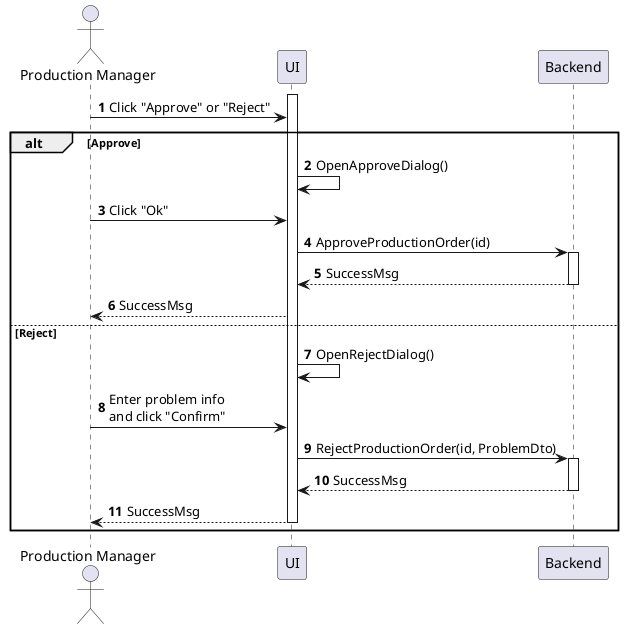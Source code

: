 @startuml production-order-approve
autonumber

actor "Production Manager" as a
participant UI as f
participant Backend as b

activate f
a -> f : Click "Approve" or "Reject"

alt Approve
    f -> f : OpenApproveDialog()
    a -> f : Click "Ok"
    f -> b : ApproveProductionOrder(id)
    activate b
    b --> f : SuccessMsg
    deactivate b
    f --> a : SuccessMsg
else Reject
    f -> f : OpenRejectDialog()
    a -> f : Enter problem info\nand click "Confirm"
    f -> b : RejectProductionOrder(id, ProblemDto)
    activate b
    return SuccessMsg
    f --> a : SuccessMsg
    deactivate f
end
@enduml